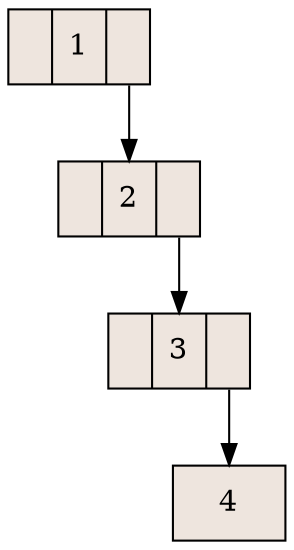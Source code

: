digraph grafica {
rankdir=TB;
node [shape = record, style=filled, fillcolor=seashell2];
nodo1 [label ="<C0>|1|<C1>"];
nodo2 [label ="<C0>|2|<C1>"];
nodo3 [label ="<C0>|3|<C1>"];
nodo4 [label ="4"];
nodo3:C1->nodo4;
nodo2:C1->nodo3;
nodo1:C1->nodo2;
}
